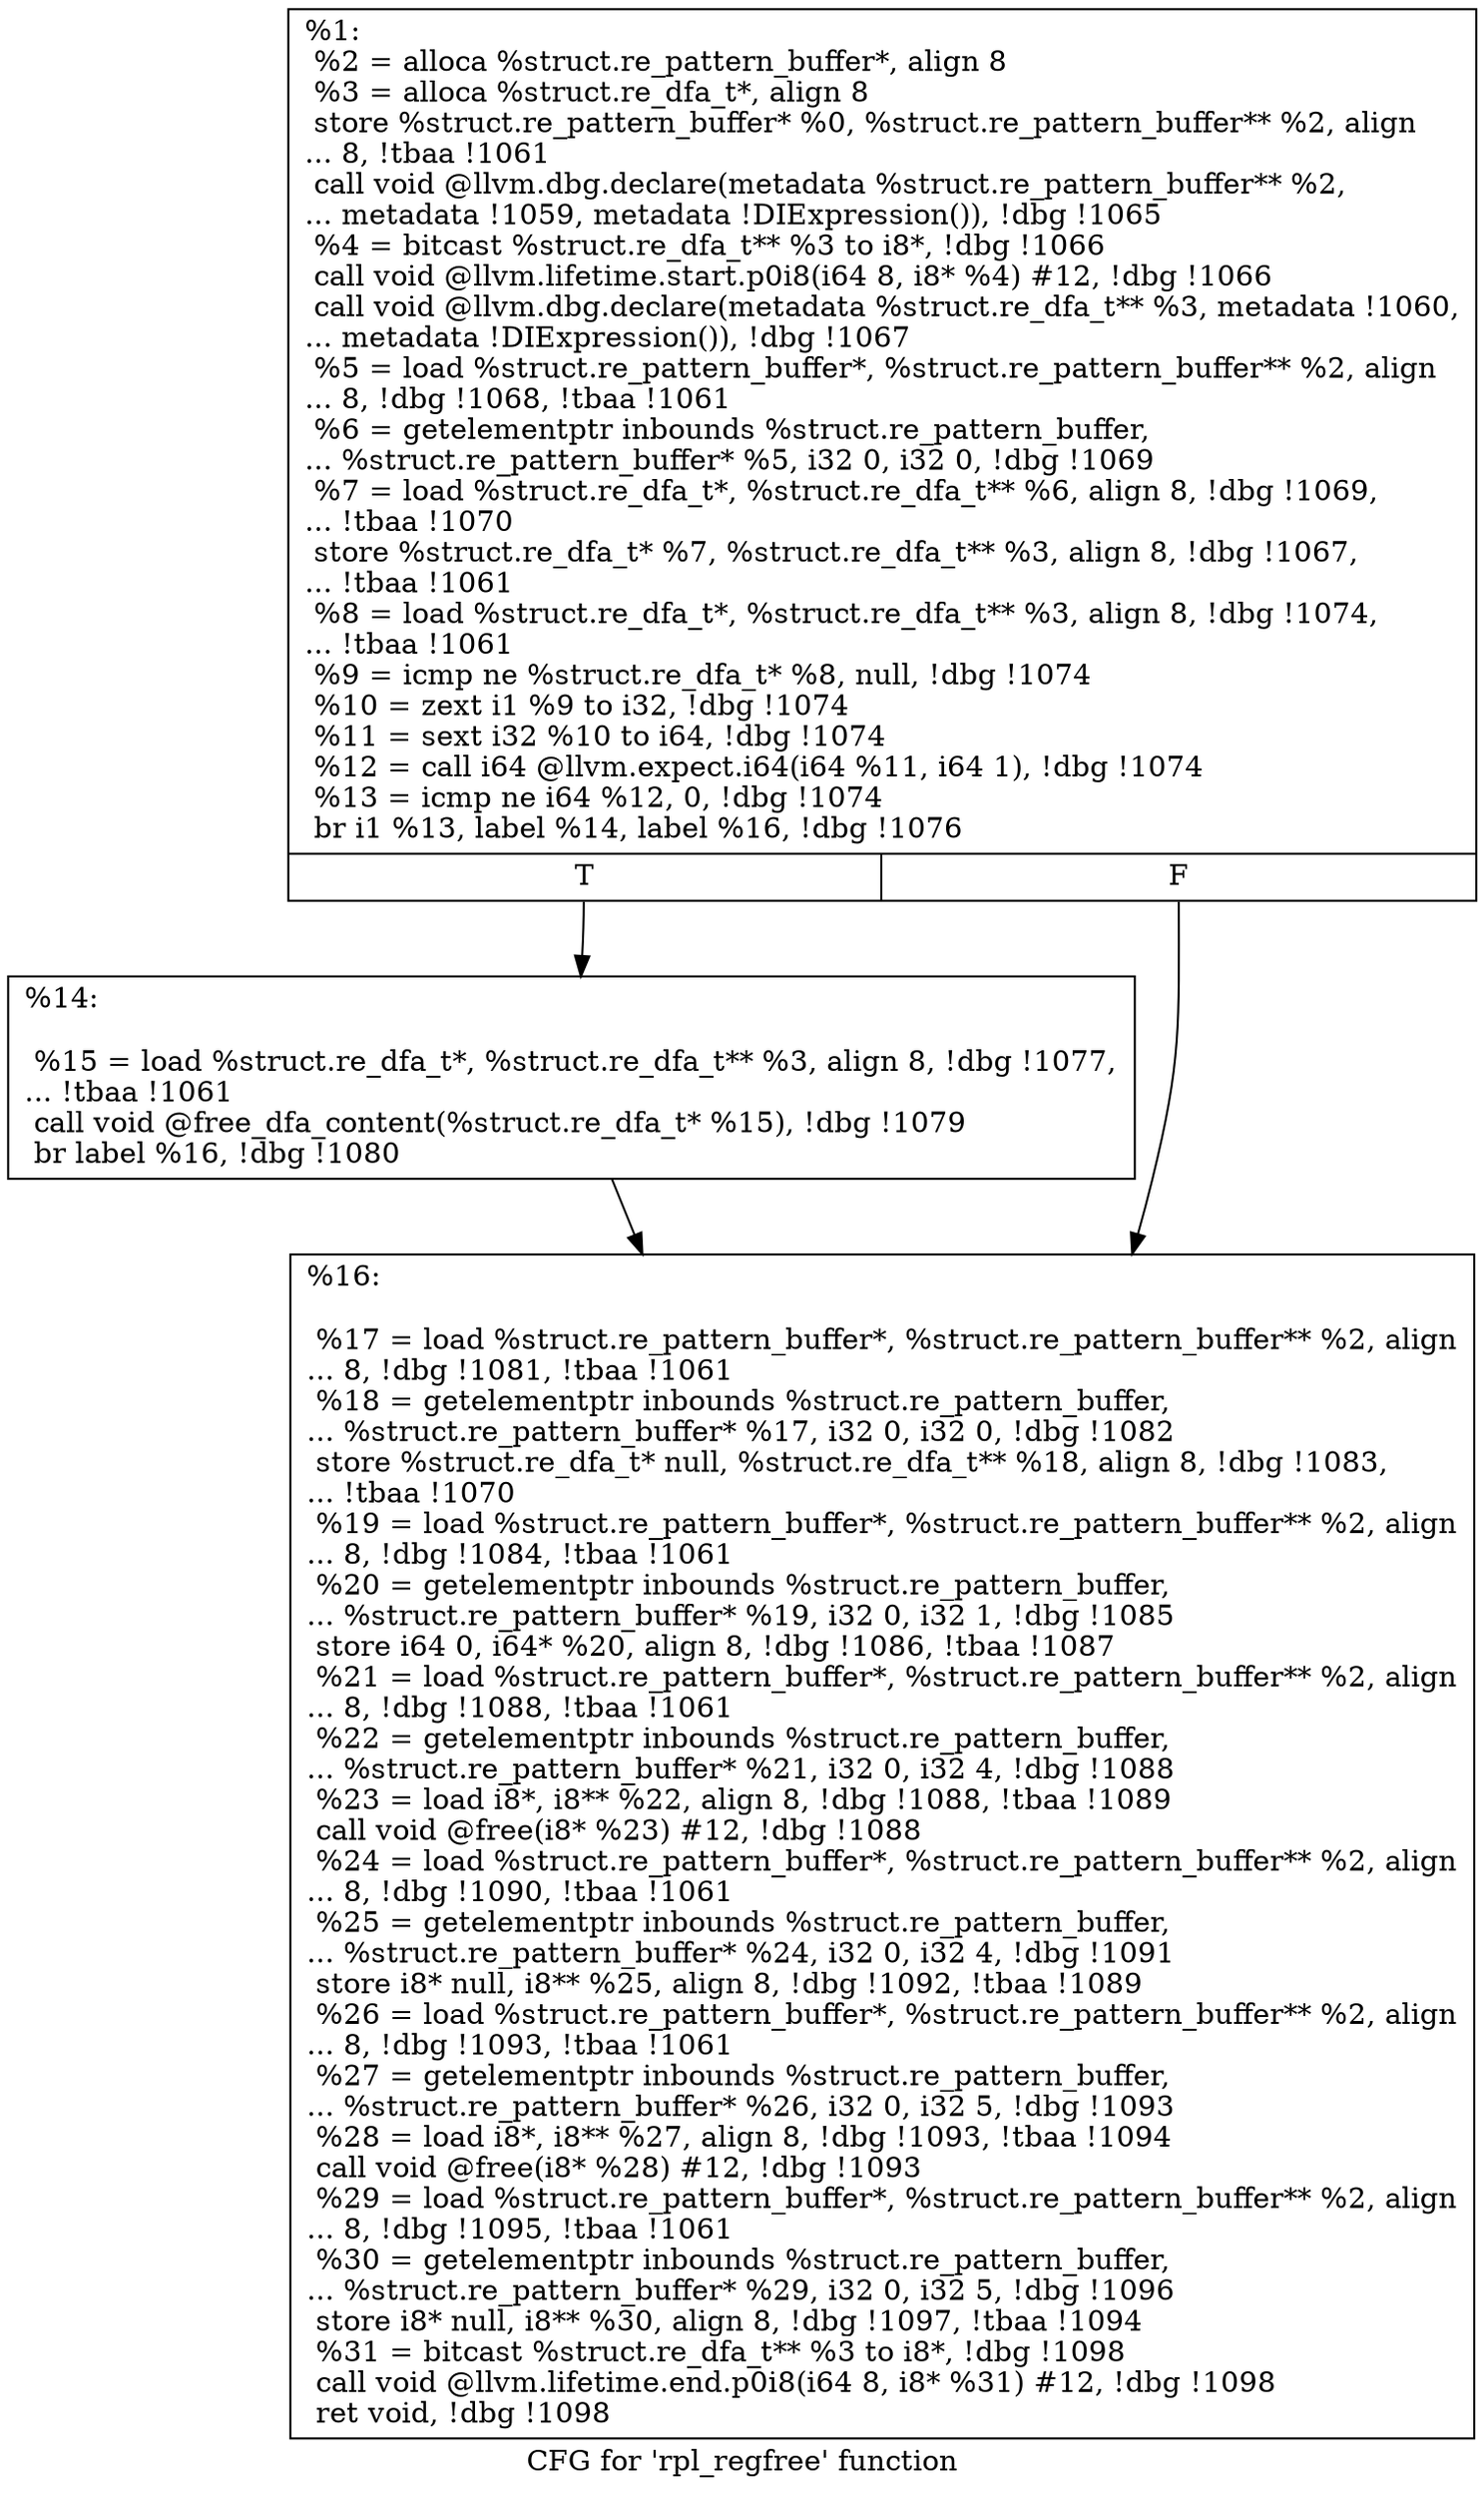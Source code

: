 digraph "CFG for 'rpl_regfree' function" {
	label="CFG for 'rpl_regfree' function";

	Node0xd4a920 [shape=record,label="{%1:\l  %2 = alloca %struct.re_pattern_buffer*, align 8\l  %3 = alloca %struct.re_dfa_t*, align 8\l  store %struct.re_pattern_buffer* %0, %struct.re_pattern_buffer** %2, align\l... 8, !tbaa !1061\l  call void @llvm.dbg.declare(metadata %struct.re_pattern_buffer** %2,\l... metadata !1059, metadata !DIExpression()), !dbg !1065\l  %4 = bitcast %struct.re_dfa_t** %3 to i8*, !dbg !1066\l  call void @llvm.lifetime.start.p0i8(i64 8, i8* %4) #12, !dbg !1066\l  call void @llvm.dbg.declare(metadata %struct.re_dfa_t** %3, metadata !1060,\l... metadata !DIExpression()), !dbg !1067\l  %5 = load %struct.re_pattern_buffer*, %struct.re_pattern_buffer** %2, align\l... 8, !dbg !1068, !tbaa !1061\l  %6 = getelementptr inbounds %struct.re_pattern_buffer,\l... %struct.re_pattern_buffer* %5, i32 0, i32 0, !dbg !1069\l  %7 = load %struct.re_dfa_t*, %struct.re_dfa_t** %6, align 8, !dbg !1069,\l... !tbaa !1070\l  store %struct.re_dfa_t* %7, %struct.re_dfa_t** %3, align 8, !dbg !1067,\l... !tbaa !1061\l  %8 = load %struct.re_dfa_t*, %struct.re_dfa_t** %3, align 8, !dbg !1074,\l... !tbaa !1061\l  %9 = icmp ne %struct.re_dfa_t* %8, null, !dbg !1074\l  %10 = zext i1 %9 to i32, !dbg !1074\l  %11 = sext i32 %10 to i64, !dbg !1074\l  %12 = call i64 @llvm.expect.i64(i64 %11, i64 1), !dbg !1074\l  %13 = icmp ne i64 %12, 0, !dbg !1074\l  br i1 %13, label %14, label %16, !dbg !1076\l|{<s0>T|<s1>F}}"];
	Node0xd4a920:s0 -> Node0xd54710;
	Node0xd4a920:s1 -> Node0xd54790;
	Node0xd54710 [shape=record,label="{%14:\l\l  %15 = load %struct.re_dfa_t*, %struct.re_dfa_t** %3, align 8, !dbg !1077,\l... !tbaa !1061\l  call void @free_dfa_content(%struct.re_dfa_t* %15), !dbg !1079\l  br label %16, !dbg !1080\l}"];
	Node0xd54710 -> Node0xd54790;
	Node0xd54790 [shape=record,label="{%16:\l\l  %17 = load %struct.re_pattern_buffer*, %struct.re_pattern_buffer** %2, align\l... 8, !dbg !1081, !tbaa !1061\l  %18 = getelementptr inbounds %struct.re_pattern_buffer,\l... %struct.re_pattern_buffer* %17, i32 0, i32 0, !dbg !1082\l  store %struct.re_dfa_t* null, %struct.re_dfa_t** %18, align 8, !dbg !1083,\l... !tbaa !1070\l  %19 = load %struct.re_pattern_buffer*, %struct.re_pattern_buffer** %2, align\l... 8, !dbg !1084, !tbaa !1061\l  %20 = getelementptr inbounds %struct.re_pattern_buffer,\l... %struct.re_pattern_buffer* %19, i32 0, i32 1, !dbg !1085\l  store i64 0, i64* %20, align 8, !dbg !1086, !tbaa !1087\l  %21 = load %struct.re_pattern_buffer*, %struct.re_pattern_buffer** %2, align\l... 8, !dbg !1088, !tbaa !1061\l  %22 = getelementptr inbounds %struct.re_pattern_buffer,\l... %struct.re_pattern_buffer* %21, i32 0, i32 4, !dbg !1088\l  %23 = load i8*, i8** %22, align 8, !dbg !1088, !tbaa !1089\l  call void @free(i8* %23) #12, !dbg !1088\l  %24 = load %struct.re_pattern_buffer*, %struct.re_pattern_buffer** %2, align\l... 8, !dbg !1090, !tbaa !1061\l  %25 = getelementptr inbounds %struct.re_pattern_buffer,\l... %struct.re_pattern_buffer* %24, i32 0, i32 4, !dbg !1091\l  store i8* null, i8** %25, align 8, !dbg !1092, !tbaa !1089\l  %26 = load %struct.re_pattern_buffer*, %struct.re_pattern_buffer** %2, align\l... 8, !dbg !1093, !tbaa !1061\l  %27 = getelementptr inbounds %struct.re_pattern_buffer,\l... %struct.re_pattern_buffer* %26, i32 0, i32 5, !dbg !1093\l  %28 = load i8*, i8** %27, align 8, !dbg !1093, !tbaa !1094\l  call void @free(i8* %28) #12, !dbg !1093\l  %29 = load %struct.re_pattern_buffer*, %struct.re_pattern_buffer** %2, align\l... 8, !dbg !1095, !tbaa !1061\l  %30 = getelementptr inbounds %struct.re_pattern_buffer,\l... %struct.re_pattern_buffer* %29, i32 0, i32 5, !dbg !1096\l  store i8* null, i8** %30, align 8, !dbg !1097, !tbaa !1094\l  %31 = bitcast %struct.re_dfa_t** %3 to i8*, !dbg !1098\l  call void @llvm.lifetime.end.p0i8(i64 8, i8* %31) #12, !dbg !1098\l  ret void, !dbg !1098\l}"];
}
